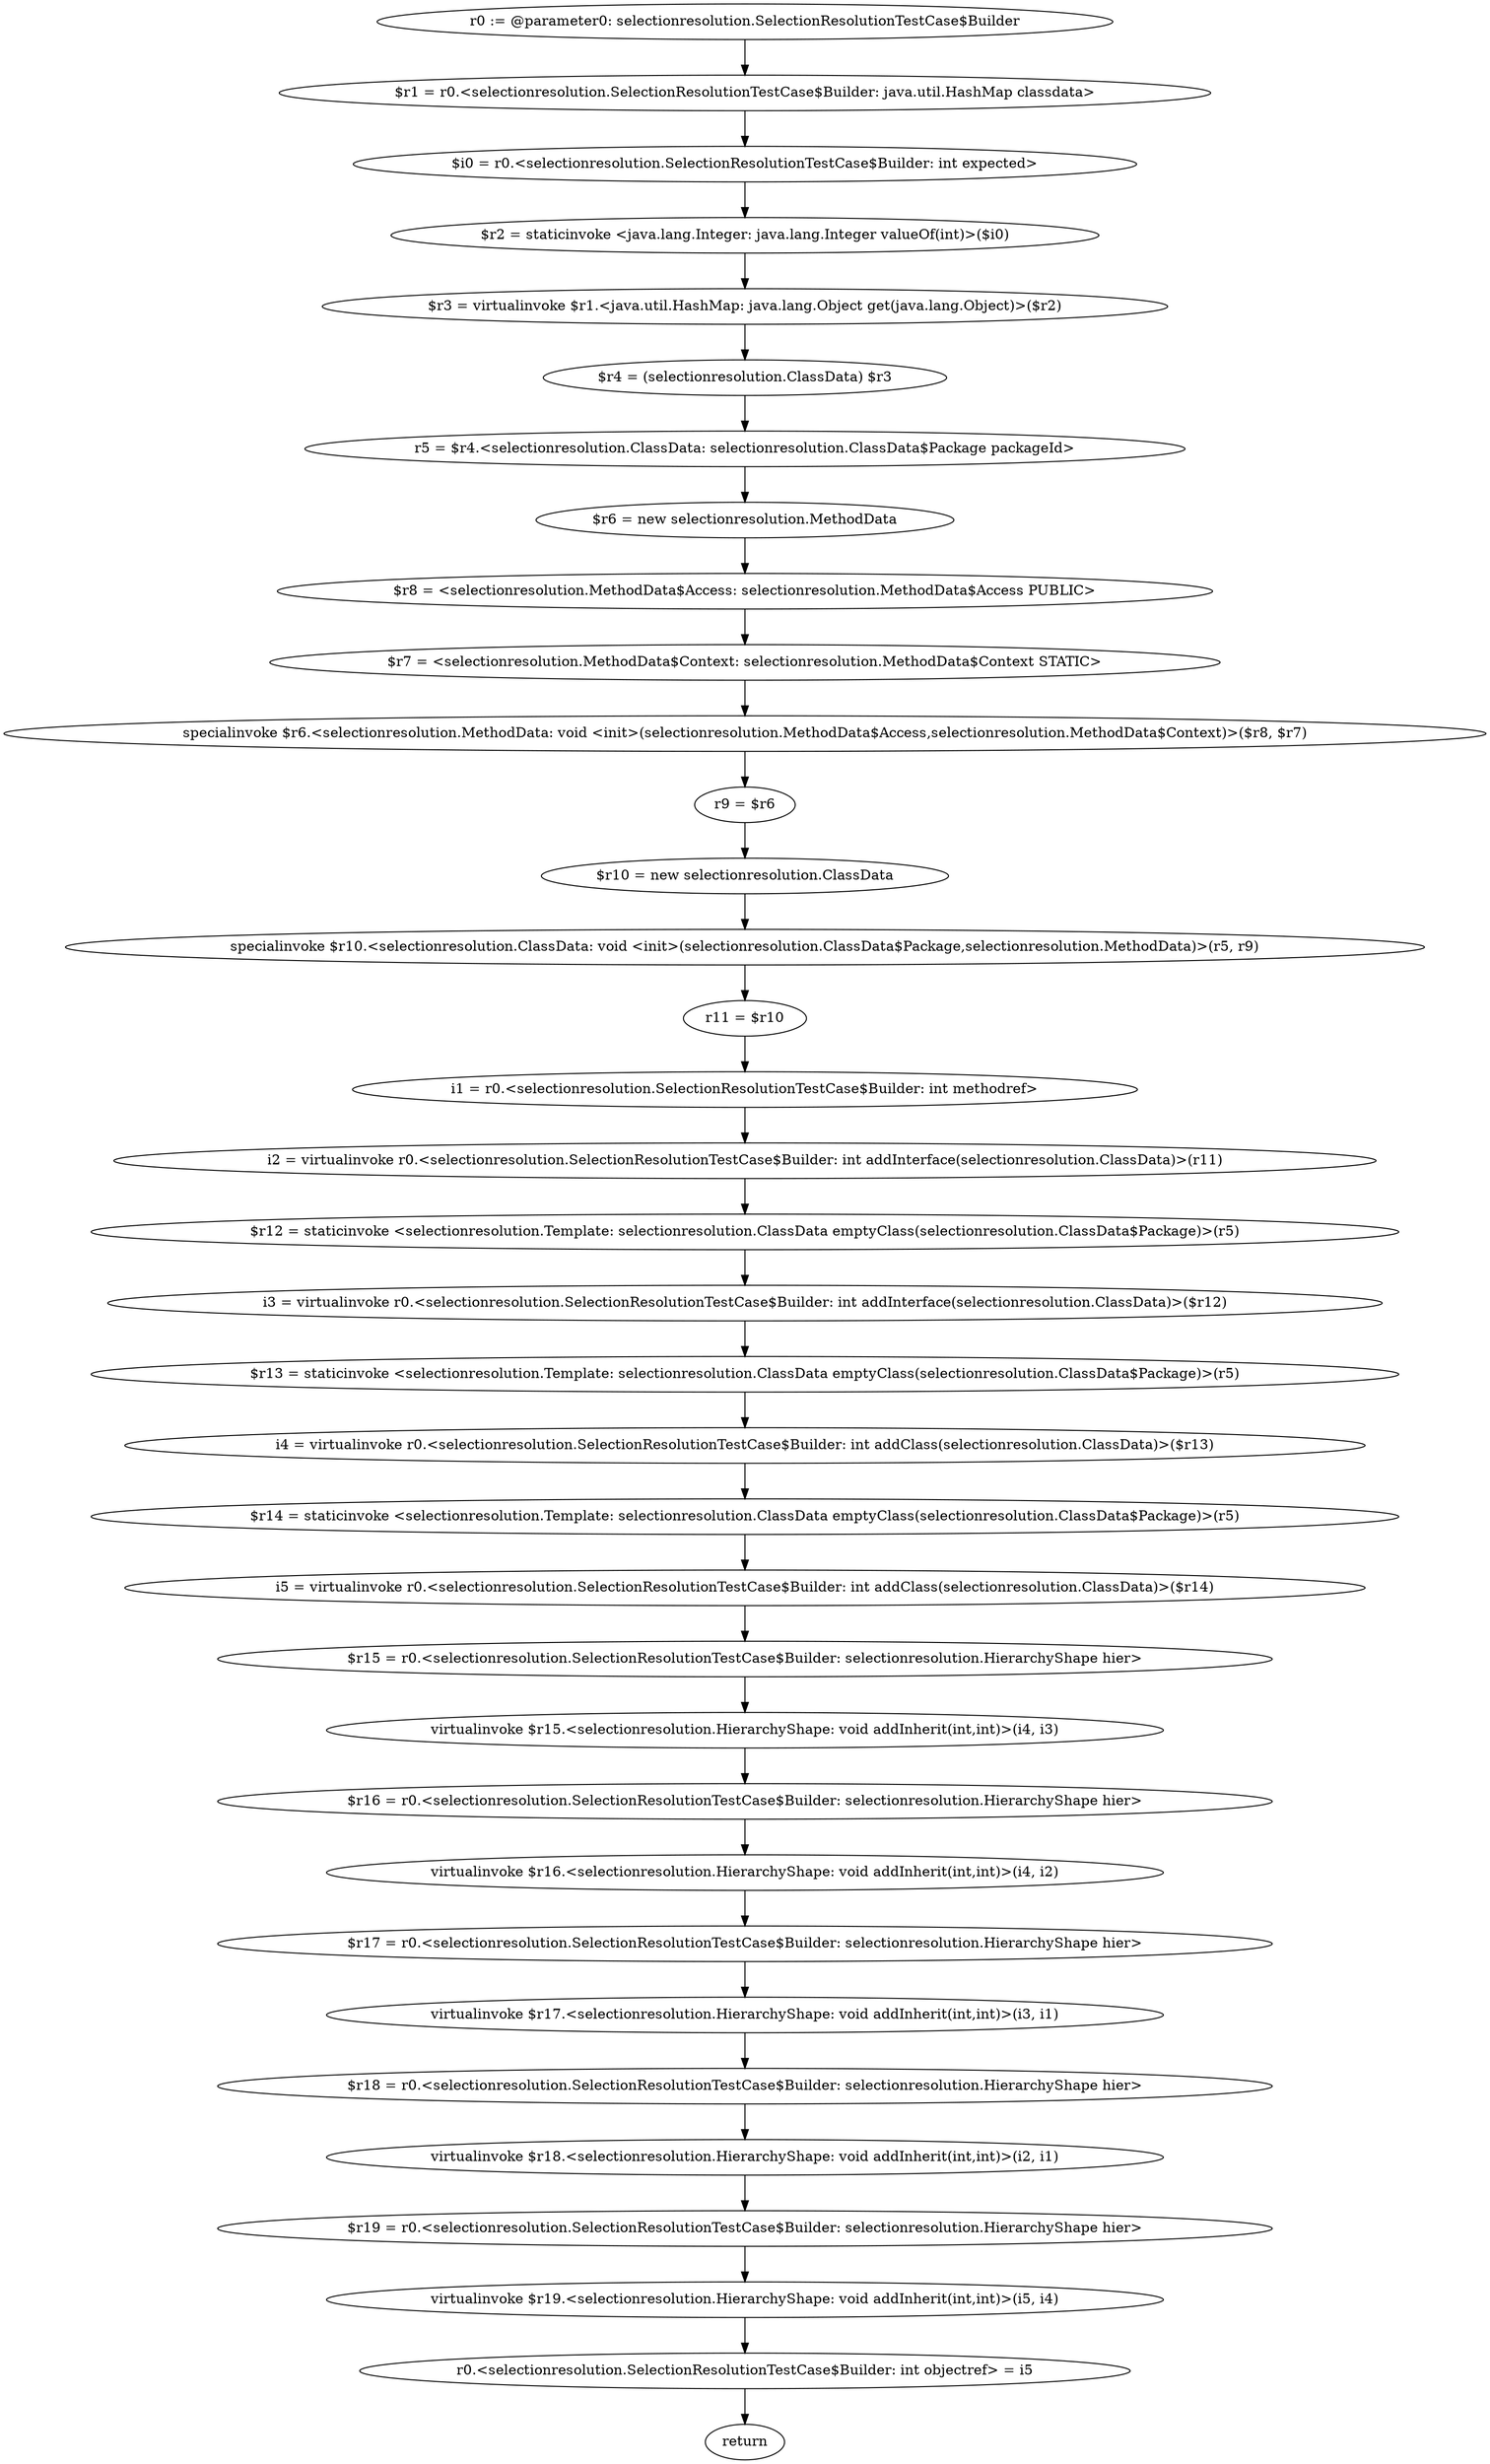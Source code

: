 digraph "unitGraph" {
    "r0 := @parameter0: selectionresolution.SelectionResolutionTestCase$Builder"
    "$r1 = r0.<selectionresolution.SelectionResolutionTestCase$Builder: java.util.HashMap classdata>"
    "$i0 = r0.<selectionresolution.SelectionResolutionTestCase$Builder: int expected>"
    "$r2 = staticinvoke <java.lang.Integer: java.lang.Integer valueOf(int)>($i0)"
    "$r3 = virtualinvoke $r1.<java.util.HashMap: java.lang.Object get(java.lang.Object)>($r2)"
    "$r4 = (selectionresolution.ClassData) $r3"
    "r5 = $r4.<selectionresolution.ClassData: selectionresolution.ClassData$Package packageId>"
    "$r6 = new selectionresolution.MethodData"
    "$r8 = <selectionresolution.MethodData$Access: selectionresolution.MethodData$Access PUBLIC>"
    "$r7 = <selectionresolution.MethodData$Context: selectionresolution.MethodData$Context STATIC>"
    "specialinvoke $r6.<selectionresolution.MethodData: void <init>(selectionresolution.MethodData$Access,selectionresolution.MethodData$Context)>($r8, $r7)"
    "r9 = $r6"
    "$r10 = new selectionresolution.ClassData"
    "specialinvoke $r10.<selectionresolution.ClassData: void <init>(selectionresolution.ClassData$Package,selectionresolution.MethodData)>(r5, r9)"
    "r11 = $r10"
    "i1 = r0.<selectionresolution.SelectionResolutionTestCase$Builder: int methodref>"
    "i2 = virtualinvoke r0.<selectionresolution.SelectionResolutionTestCase$Builder: int addInterface(selectionresolution.ClassData)>(r11)"
    "$r12 = staticinvoke <selectionresolution.Template: selectionresolution.ClassData emptyClass(selectionresolution.ClassData$Package)>(r5)"
    "i3 = virtualinvoke r0.<selectionresolution.SelectionResolutionTestCase$Builder: int addInterface(selectionresolution.ClassData)>($r12)"
    "$r13 = staticinvoke <selectionresolution.Template: selectionresolution.ClassData emptyClass(selectionresolution.ClassData$Package)>(r5)"
    "i4 = virtualinvoke r0.<selectionresolution.SelectionResolutionTestCase$Builder: int addClass(selectionresolution.ClassData)>($r13)"
    "$r14 = staticinvoke <selectionresolution.Template: selectionresolution.ClassData emptyClass(selectionresolution.ClassData$Package)>(r5)"
    "i5 = virtualinvoke r0.<selectionresolution.SelectionResolutionTestCase$Builder: int addClass(selectionresolution.ClassData)>($r14)"
    "$r15 = r0.<selectionresolution.SelectionResolutionTestCase$Builder: selectionresolution.HierarchyShape hier>"
    "virtualinvoke $r15.<selectionresolution.HierarchyShape: void addInherit(int,int)>(i4, i3)"
    "$r16 = r0.<selectionresolution.SelectionResolutionTestCase$Builder: selectionresolution.HierarchyShape hier>"
    "virtualinvoke $r16.<selectionresolution.HierarchyShape: void addInherit(int,int)>(i4, i2)"
    "$r17 = r0.<selectionresolution.SelectionResolutionTestCase$Builder: selectionresolution.HierarchyShape hier>"
    "virtualinvoke $r17.<selectionresolution.HierarchyShape: void addInherit(int,int)>(i3, i1)"
    "$r18 = r0.<selectionresolution.SelectionResolutionTestCase$Builder: selectionresolution.HierarchyShape hier>"
    "virtualinvoke $r18.<selectionresolution.HierarchyShape: void addInherit(int,int)>(i2, i1)"
    "$r19 = r0.<selectionresolution.SelectionResolutionTestCase$Builder: selectionresolution.HierarchyShape hier>"
    "virtualinvoke $r19.<selectionresolution.HierarchyShape: void addInherit(int,int)>(i5, i4)"
    "r0.<selectionresolution.SelectionResolutionTestCase$Builder: int objectref> = i5"
    "return"
    "r0 := @parameter0: selectionresolution.SelectionResolutionTestCase$Builder"->"$r1 = r0.<selectionresolution.SelectionResolutionTestCase$Builder: java.util.HashMap classdata>";
    "$r1 = r0.<selectionresolution.SelectionResolutionTestCase$Builder: java.util.HashMap classdata>"->"$i0 = r0.<selectionresolution.SelectionResolutionTestCase$Builder: int expected>";
    "$i0 = r0.<selectionresolution.SelectionResolutionTestCase$Builder: int expected>"->"$r2 = staticinvoke <java.lang.Integer: java.lang.Integer valueOf(int)>($i0)";
    "$r2 = staticinvoke <java.lang.Integer: java.lang.Integer valueOf(int)>($i0)"->"$r3 = virtualinvoke $r1.<java.util.HashMap: java.lang.Object get(java.lang.Object)>($r2)";
    "$r3 = virtualinvoke $r1.<java.util.HashMap: java.lang.Object get(java.lang.Object)>($r2)"->"$r4 = (selectionresolution.ClassData) $r3";
    "$r4 = (selectionresolution.ClassData) $r3"->"r5 = $r4.<selectionresolution.ClassData: selectionresolution.ClassData$Package packageId>";
    "r5 = $r4.<selectionresolution.ClassData: selectionresolution.ClassData$Package packageId>"->"$r6 = new selectionresolution.MethodData";
    "$r6 = new selectionresolution.MethodData"->"$r8 = <selectionresolution.MethodData$Access: selectionresolution.MethodData$Access PUBLIC>";
    "$r8 = <selectionresolution.MethodData$Access: selectionresolution.MethodData$Access PUBLIC>"->"$r7 = <selectionresolution.MethodData$Context: selectionresolution.MethodData$Context STATIC>";
    "$r7 = <selectionresolution.MethodData$Context: selectionresolution.MethodData$Context STATIC>"->"specialinvoke $r6.<selectionresolution.MethodData: void <init>(selectionresolution.MethodData$Access,selectionresolution.MethodData$Context)>($r8, $r7)";
    "specialinvoke $r6.<selectionresolution.MethodData: void <init>(selectionresolution.MethodData$Access,selectionresolution.MethodData$Context)>($r8, $r7)"->"r9 = $r6";
    "r9 = $r6"->"$r10 = new selectionresolution.ClassData";
    "$r10 = new selectionresolution.ClassData"->"specialinvoke $r10.<selectionresolution.ClassData: void <init>(selectionresolution.ClassData$Package,selectionresolution.MethodData)>(r5, r9)";
    "specialinvoke $r10.<selectionresolution.ClassData: void <init>(selectionresolution.ClassData$Package,selectionresolution.MethodData)>(r5, r9)"->"r11 = $r10";
    "r11 = $r10"->"i1 = r0.<selectionresolution.SelectionResolutionTestCase$Builder: int methodref>";
    "i1 = r0.<selectionresolution.SelectionResolutionTestCase$Builder: int methodref>"->"i2 = virtualinvoke r0.<selectionresolution.SelectionResolutionTestCase$Builder: int addInterface(selectionresolution.ClassData)>(r11)";
    "i2 = virtualinvoke r0.<selectionresolution.SelectionResolutionTestCase$Builder: int addInterface(selectionresolution.ClassData)>(r11)"->"$r12 = staticinvoke <selectionresolution.Template: selectionresolution.ClassData emptyClass(selectionresolution.ClassData$Package)>(r5)";
    "$r12 = staticinvoke <selectionresolution.Template: selectionresolution.ClassData emptyClass(selectionresolution.ClassData$Package)>(r5)"->"i3 = virtualinvoke r0.<selectionresolution.SelectionResolutionTestCase$Builder: int addInterface(selectionresolution.ClassData)>($r12)";
    "i3 = virtualinvoke r0.<selectionresolution.SelectionResolutionTestCase$Builder: int addInterface(selectionresolution.ClassData)>($r12)"->"$r13 = staticinvoke <selectionresolution.Template: selectionresolution.ClassData emptyClass(selectionresolution.ClassData$Package)>(r5)";
    "$r13 = staticinvoke <selectionresolution.Template: selectionresolution.ClassData emptyClass(selectionresolution.ClassData$Package)>(r5)"->"i4 = virtualinvoke r0.<selectionresolution.SelectionResolutionTestCase$Builder: int addClass(selectionresolution.ClassData)>($r13)";
    "i4 = virtualinvoke r0.<selectionresolution.SelectionResolutionTestCase$Builder: int addClass(selectionresolution.ClassData)>($r13)"->"$r14 = staticinvoke <selectionresolution.Template: selectionresolution.ClassData emptyClass(selectionresolution.ClassData$Package)>(r5)";
    "$r14 = staticinvoke <selectionresolution.Template: selectionresolution.ClassData emptyClass(selectionresolution.ClassData$Package)>(r5)"->"i5 = virtualinvoke r0.<selectionresolution.SelectionResolutionTestCase$Builder: int addClass(selectionresolution.ClassData)>($r14)";
    "i5 = virtualinvoke r0.<selectionresolution.SelectionResolutionTestCase$Builder: int addClass(selectionresolution.ClassData)>($r14)"->"$r15 = r0.<selectionresolution.SelectionResolutionTestCase$Builder: selectionresolution.HierarchyShape hier>";
    "$r15 = r0.<selectionresolution.SelectionResolutionTestCase$Builder: selectionresolution.HierarchyShape hier>"->"virtualinvoke $r15.<selectionresolution.HierarchyShape: void addInherit(int,int)>(i4, i3)";
    "virtualinvoke $r15.<selectionresolution.HierarchyShape: void addInherit(int,int)>(i4, i3)"->"$r16 = r0.<selectionresolution.SelectionResolutionTestCase$Builder: selectionresolution.HierarchyShape hier>";
    "$r16 = r0.<selectionresolution.SelectionResolutionTestCase$Builder: selectionresolution.HierarchyShape hier>"->"virtualinvoke $r16.<selectionresolution.HierarchyShape: void addInherit(int,int)>(i4, i2)";
    "virtualinvoke $r16.<selectionresolution.HierarchyShape: void addInherit(int,int)>(i4, i2)"->"$r17 = r0.<selectionresolution.SelectionResolutionTestCase$Builder: selectionresolution.HierarchyShape hier>";
    "$r17 = r0.<selectionresolution.SelectionResolutionTestCase$Builder: selectionresolution.HierarchyShape hier>"->"virtualinvoke $r17.<selectionresolution.HierarchyShape: void addInherit(int,int)>(i3, i1)";
    "virtualinvoke $r17.<selectionresolution.HierarchyShape: void addInherit(int,int)>(i3, i1)"->"$r18 = r0.<selectionresolution.SelectionResolutionTestCase$Builder: selectionresolution.HierarchyShape hier>";
    "$r18 = r0.<selectionresolution.SelectionResolutionTestCase$Builder: selectionresolution.HierarchyShape hier>"->"virtualinvoke $r18.<selectionresolution.HierarchyShape: void addInherit(int,int)>(i2, i1)";
    "virtualinvoke $r18.<selectionresolution.HierarchyShape: void addInherit(int,int)>(i2, i1)"->"$r19 = r0.<selectionresolution.SelectionResolutionTestCase$Builder: selectionresolution.HierarchyShape hier>";
    "$r19 = r0.<selectionresolution.SelectionResolutionTestCase$Builder: selectionresolution.HierarchyShape hier>"->"virtualinvoke $r19.<selectionresolution.HierarchyShape: void addInherit(int,int)>(i5, i4)";
    "virtualinvoke $r19.<selectionresolution.HierarchyShape: void addInherit(int,int)>(i5, i4)"->"r0.<selectionresolution.SelectionResolutionTestCase$Builder: int objectref> = i5";
    "r0.<selectionresolution.SelectionResolutionTestCase$Builder: int objectref> = i5"->"return";
}
